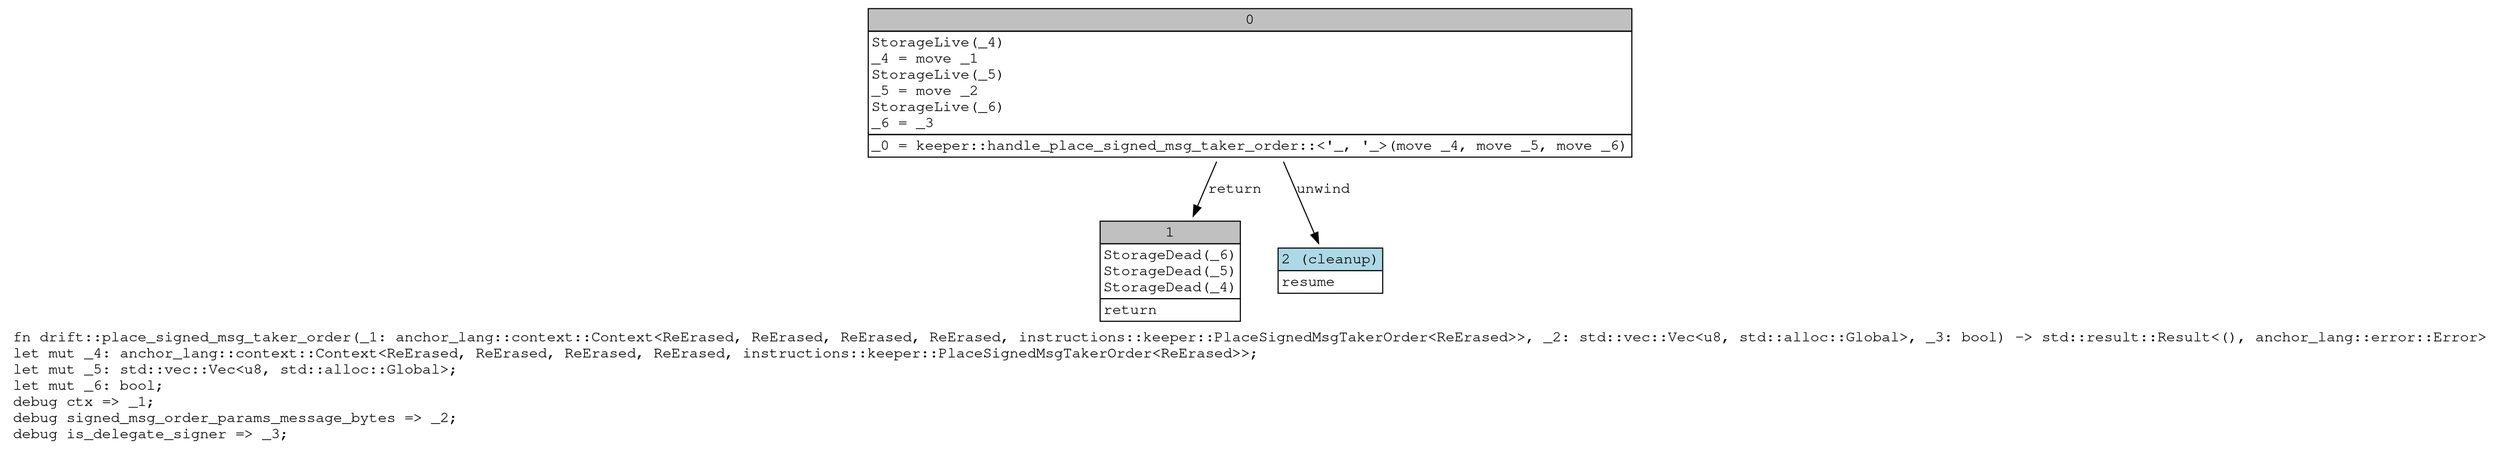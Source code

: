 digraph Mir_0_19843 {
    graph [fontname="Courier, monospace"];
    node [fontname="Courier, monospace"];
    edge [fontname="Courier, monospace"];
    label=<fn drift::place_signed_msg_taker_order(_1: anchor_lang::context::Context&lt;ReErased, ReErased, ReErased, ReErased, instructions::keeper::PlaceSignedMsgTakerOrder&lt;ReErased&gt;&gt;, _2: std::vec::Vec&lt;u8, std::alloc::Global&gt;, _3: bool) -&gt; std::result::Result&lt;(), anchor_lang::error::Error&gt;<br align="left"/>let mut _4: anchor_lang::context::Context&lt;ReErased, ReErased, ReErased, ReErased, instructions::keeper::PlaceSignedMsgTakerOrder&lt;ReErased&gt;&gt;;<br align="left"/>let mut _5: std::vec::Vec&lt;u8, std::alloc::Global&gt;;<br align="left"/>let mut _6: bool;<br align="left"/>debug ctx =&gt; _1;<br align="left"/>debug signed_msg_order_params_message_bytes =&gt; _2;<br align="left"/>debug is_delegate_signer =&gt; _3;<br align="left"/>>;
    bb0__0_19843 [shape="none", label=<<table border="0" cellborder="1" cellspacing="0"><tr><td bgcolor="gray" align="center" colspan="1">0</td></tr><tr><td align="left" balign="left">StorageLive(_4)<br/>_4 = move _1<br/>StorageLive(_5)<br/>_5 = move _2<br/>StorageLive(_6)<br/>_6 = _3<br/></td></tr><tr><td align="left">_0 = keeper::handle_place_signed_msg_taker_order::&lt;'_, '_&gt;(move _4, move _5, move _6)</td></tr></table>>];
    bb1__0_19843 [shape="none", label=<<table border="0" cellborder="1" cellspacing="0"><tr><td bgcolor="gray" align="center" colspan="1">1</td></tr><tr><td align="left" balign="left">StorageDead(_6)<br/>StorageDead(_5)<br/>StorageDead(_4)<br/></td></tr><tr><td align="left">return</td></tr></table>>];
    bb2__0_19843 [shape="none", label=<<table border="0" cellborder="1" cellspacing="0"><tr><td bgcolor="lightblue" align="center" colspan="1">2 (cleanup)</td></tr><tr><td align="left">resume</td></tr></table>>];
    bb0__0_19843 -> bb1__0_19843 [label="return"];
    bb0__0_19843 -> bb2__0_19843 [label="unwind"];
}
